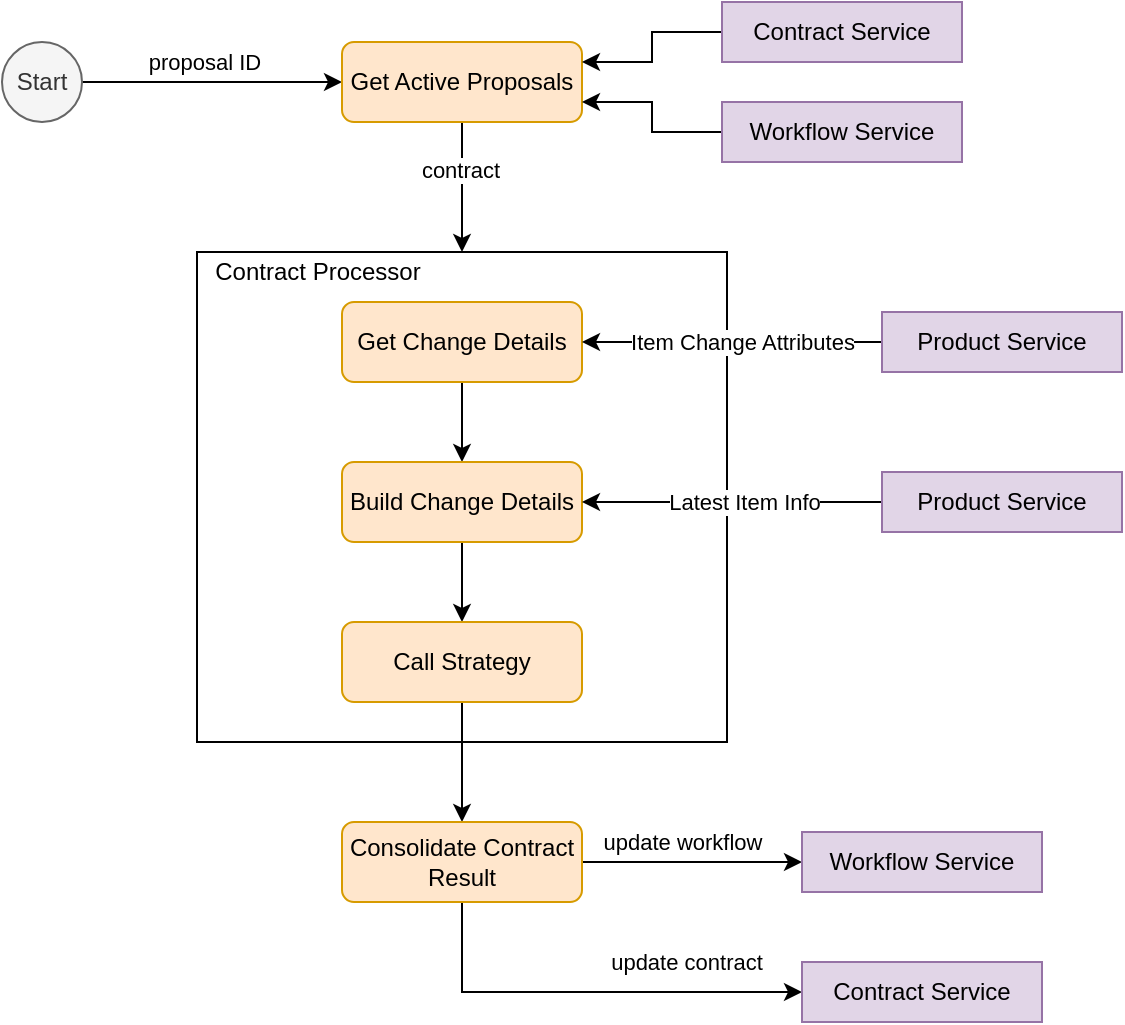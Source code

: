 <mxfile version="14.9.0" type="github">
  <diagram id="KX9cV-MlKl8TlEkXdfTV" name="Page-1">
    <mxGraphModel dx="948" dy="588" grid="1" gridSize="10" guides="1" tooltips="1" connect="1" arrows="1" fold="1" page="1" pageScale="1" pageWidth="827" pageHeight="1169" math="0" shadow="0">
      <root>
        <mxCell id="0" />
        <mxCell id="1" parent="0" />
        <mxCell id="Qe1qh0-NkXsi1-zfPD02-35" value="" style="rounded=0;whiteSpace=wrap;html=1;" vertex="1" parent="1">
          <mxGeometry x="177.5" y="185" width="265" height="245" as="geometry" />
        </mxCell>
        <mxCell id="Qe1qh0-NkXsi1-zfPD02-2" style="edgeStyle=orthogonalEdgeStyle;rounded=0;orthogonalLoop=1;jettySize=auto;html=1;entryX=0;entryY=0.5;entryDx=0;entryDy=0;" edge="1" parent="1" source="Qe1qh0-NkXsi1-zfPD02-1" target="Qe1qh0-NkXsi1-zfPD02-3">
          <mxGeometry relative="1" as="geometry">
            <mxPoint x="240" y="100" as="targetPoint" />
          </mxGeometry>
        </mxCell>
        <mxCell id="Qe1qh0-NkXsi1-zfPD02-4" value="proposal ID" style="edgeLabel;html=1;align=center;verticalAlign=middle;resizable=0;points=[];" vertex="1" connectable="0" parent="Qe1qh0-NkXsi1-zfPD02-2">
          <mxGeometry x="-0.272" relative="1" as="geometry">
            <mxPoint x="13" y="-10" as="offset" />
          </mxGeometry>
        </mxCell>
        <mxCell id="Qe1qh0-NkXsi1-zfPD02-1" value="Start" style="ellipse;whiteSpace=wrap;html=1;aspect=fixed;fillColor=#f5f5f5;strokeColor=#666666;fontColor=#333333;" vertex="1" parent="1">
          <mxGeometry x="80" y="80" width="40" height="40" as="geometry" />
        </mxCell>
        <mxCell id="Qe1qh0-NkXsi1-zfPD02-19" style="edgeStyle=orthogonalEdgeStyle;rounded=0;orthogonalLoop=1;jettySize=auto;html=1;entryX=0.5;entryY=0;entryDx=0;entryDy=0;" edge="1" parent="1" source="Qe1qh0-NkXsi1-zfPD02-3" target="Qe1qh0-NkXsi1-zfPD02-35">
          <mxGeometry relative="1" as="geometry" />
        </mxCell>
        <mxCell id="Qe1qh0-NkXsi1-zfPD02-34" value="contract" style="edgeLabel;html=1;align=center;verticalAlign=middle;resizable=0;points=[];" vertex="1" connectable="0" parent="Qe1qh0-NkXsi1-zfPD02-19">
          <mxGeometry x="-0.283" y="-1" relative="1" as="geometry">
            <mxPoint as="offset" />
          </mxGeometry>
        </mxCell>
        <mxCell id="Qe1qh0-NkXsi1-zfPD02-3" value="Get Active Proposals" style="rounded=1;whiteSpace=wrap;html=1;fillColor=#ffe6cc;strokeColor=#d79b00;" vertex="1" parent="1">
          <mxGeometry x="250" y="80" width="120" height="40" as="geometry" />
        </mxCell>
        <mxCell id="Qe1qh0-NkXsi1-zfPD02-7" style="edgeStyle=orthogonalEdgeStyle;rounded=0;orthogonalLoop=1;jettySize=auto;html=1;entryX=1;entryY=0.25;entryDx=0;entryDy=0;" edge="1" parent="1" source="Qe1qh0-NkXsi1-zfPD02-6" target="Qe1qh0-NkXsi1-zfPD02-3">
          <mxGeometry relative="1" as="geometry" />
        </mxCell>
        <mxCell id="Qe1qh0-NkXsi1-zfPD02-6" value="Contract Service" style="rounded=0;whiteSpace=wrap;html=1;fillColor=#e1d5e7;strokeColor=#9673a6;" vertex="1" parent="1">
          <mxGeometry x="440" y="60" width="120" height="30" as="geometry" />
        </mxCell>
        <mxCell id="Qe1qh0-NkXsi1-zfPD02-9" style="edgeStyle=orthogonalEdgeStyle;rounded=0;orthogonalLoop=1;jettySize=auto;html=1;entryX=1;entryY=0.75;entryDx=0;entryDy=0;" edge="1" parent="1" source="Qe1qh0-NkXsi1-zfPD02-8" target="Qe1qh0-NkXsi1-zfPD02-3">
          <mxGeometry relative="1" as="geometry" />
        </mxCell>
        <mxCell id="Qe1qh0-NkXsi1-zfPD02-8" value="Workflow Service" style="rounded=0;whiteSpace=wrap;html=1;fillColor=#e1d5e7;strokeColor=#9673a6;" vertex="1" parent="1">
          <mxGeometry x="440" y="110" width="120" height="30" as="geometry" />
        </mxCell>
        <mxCell id="Qe1qh0-NkXsi1-zfPD02-23" style="edgeStyle=orthogonalEdgeStyle;rounded=0;orthogonalLoop=1;jettySize=auto;html=1;entryX=0.5;entryY=0;entryDx=0;entryDy=0;" edge="1" parent="1" source="Qe1qh0-NkXsi1-zfPD02-18" target="Qe1qh0-NkXsi1-zfPD02-22">
          <mxGeometry relative="1" as="geometry" />
        </mxCell>
        <mxCell id="Qe1qh0-NkXsi1-zfPD02-18" value="Get Change Details" style="rounded=1;whiteSpace=wrap;html=1;fillColor=#ffe6cc;strokeColor=#d79b00;" vertex="1" parent="1">
          <mxGeometry x="250" y="210" width="120" height="40" as="geometry" />
        </mxCell>
        <mxCell id="Qe1qh0-NkXsi1-zfPD02-21" style="edgeStyle=orthogonalEdgeStyle;rounded=0;orthogonalLoop=1;jettySize=auto;html=1;entryX=1;entryY=0.5;entryDx=0;entryDy=0;" edge="1" parent="1" source="Qe1qh0-NkXsi1-zfPD02-20" target="Qe1qh0-NkXsi1-zfPD02-18">
          <mxGeometry relative="1" as="geometry">
            <mxPoint x="370" y="240" as="targetPoint" />
          </mxGeometry>
        </mxCell>
        <mxCell id="Qe1qh0-NkXsi1-zfPD02-24" value="Item Change Attributes" style="edgeLabel;html=1;align=center;verticalAlign=middle;resizable=0;points=[];" vertex="1" connectable="0" parent="Qe1qh0-NkXsi1-zfPD02-21">
          <mxGeometry x="-0.151" y="-1" relative="1" as="geometry">
            <mxPoint x="-7" y="1" as="offset" />
          </mxGeometry>
        </mxCell>
        <mxCell id="Qe1qh0-NkXsi1-zfPD02-20" value="Product Service" style="rounded=0;whiteSpace=wrap;html=1;fillColor=#e1d5e7;strokeColor=#9673a6;" vertex="1" parent="1">
          <mxGeometry x="520" y="215" width="120" height="30" as="geometry" />
        </mxCell>
        <mxCell id="Qe1qh0-NkXsi1-zfPD02-31" style="edgeStyle=orthogonalEdgeStyle;rounded=0;orthogonalLoop=1;jettySize=auto;html=1;entryX=0.5;entryY=0;entryDx=0;entryDy=0;" edge="1" parent="1" source="Qe1qh0-NkXsi1-zfPD02-22" target="Qe1qh0-NkXsi1-zfPD02-30">
          <mxGeometry relative="1" as="geometry" />
        </mxCell>
        <mxCell id="Qe1qh0-NkXsi1-zfPD02-22" value="Build Change Details" style="rounded=1;whiteSpace=wrap;html=1;fillColor=#ffe6cc;strokeColor=#d79b00;" vertex="1" parent="1">
          <mxGeometry x="250" y="290" width="120" height="40" as="geometry" />
        </mxCell>
        <mxCell id="Qe1qh0-NkXsi1-zfPD02-27" style="edgeStyle=orthogonalEdgeStyle;rounded=0;orthogonalLoop=1;jettySize=auto;html=1;entryX=1;entryY=0.5;entryDx=0;entryDy=0;" edge="1" parent="1" source="Qe1qh0-NkXsi1-zfPD02-26" target="Qe1qh0-NkXsi1-zfPD02-22">
          <mxGeometry relative="1" as="geometry" />
        </mxCell>
        <mxCell id="Qe1qh0-NkXsi1-zfPD02-28" value="Latest Item Info" style="edgeLabel;html=1;align=center;verticalAlign=middle;resizable=0;points=[];" vertex="1" connectable="0" parent="Qe1qh0-NkXsi1-zfPD02-27">
          <mxGeometry x="0.236" y="-1" relative="1" as="geometry">
            <mxPoint x="23" y="1" as="offset" />
          </mxGeometry>
        </mxCell>
        <mxCell id="Qe1qh0-NkXsi1-zfPD02-26" value="Product Service" style="rounded=0;whiteSpace=wrap;html=1;fillColor=#e1d5e7;strokeColor=#9673a6;" vertex="1" parent="1">
          <mxGeometry x="520" y="295" width="120" height="30" as="geometry" />
        </mxCell>
        <mxCell id="Qe1qh0-NkXsi1-zfPD02-33" style="edgeStyle=orthogonalEdgeStyle;rounded=0;orthogonalLoop=1;jettySize=auto;html=1;entryX=0.5;entryY=0;entryDx=0;entryDy=0;" edge="1" parent="1" source="Qe1qh0-NkXsi1-zfPD02-30" target="Qe1qh0-NkXsi1-zfPD02-32">
          <mxGeometry relative="1" as="geometry" />
        </mxCell>
        <mxCell id="Qe1qh0-NkXsi1-zfPD02-30" value="Call Strategy" style="rounded=1;whiteSpace=wrap;html=1;fillColor=#ffe6cc;strokeColor=#d79b00;" vertex="1" parent="1">
          <mxGeometry x="250" y="370" width="120" height="40" as="geometry" />
        </mxCell>
        <mxCell id="Qe1qh0-NkXsi1-zfPD02-39" style="edgeStyle=orthogonalEdgeStyle;rounded=0;orthogonalLoop=1;jettySize=auto;html=1;entryX=0;entryY=0.5;entryDx=0;entryDy=0;" edge="1" parent="1" source="Qe1qh0-NkXsi1-zfPD02-32" target="Qe1qh0-NkXsi1-zfPD02-38">
          <mxGeometry relative="1" as="geometry" />
        </mxCell>
        <mxCell id="Qe1qh0-NkXsi1-zfPD02-40" value="update workflow" style="edgeLabel;html=1;align=center;verticalAlign=middle;resizable=0;points=[];" vertex="1" connectable="0" parent="Qe1qh0-NkXsi1-zfPD02-39">
          <mxGeometry x="-0.2" relative="1" as="geometry">
            <mxPoint x="6" y="-10" as="offset" />
          </mxGeometry>
        </mxCell>
        <mxCell id="Qe1qh0-NkXsi1-zfPD02-42" style="edgeStyle=orthogonalEdgeStyle;rounded=0;orthogonalLoop=1;jettySize=auto;html=1;entryX=0;entryY=0.5;entryDx=0;entryDy=0;exitX=0.5;exitY=1;exitDx=0;exitDy=0;" edge="1" parent="1" source="Qe1qh0-NkXsi1-zfPD02-32" target="Qe1qh0-NkXsi1-zfPD02-41">
          <mxGeometry relative="1" as="geometry" />
        </mxCell>
        <mxCell id="Qe1qh0-NkXsi1-zfPD02-43" value="update contract" style="edgeLabel;html=1;align=center;verticalAlign=middle;resizable=0;points=[];" vertex="1" connectable="0" parent="Qe1qh0-NkXsi1-zfPD02-42">
          <mxGeometry x="0.454" y="1" relative="1" as="geometry">
            <mxPoint y="-14" as="offset" />
          </mxGeometry>
        </mxCell>
        <mxCell id="Qe1qh0-NkXsi1-zfPD02-32" value="Consolidate Contract Result" style="rounded=1;whiteSpace=wrap;html=1;fillColor=#ffe6cc;strokeColor=#d79b00;" vertex="1" parent="1">
          <mxGeometry x="250" y="470" width="120" height="40" as="geometry" />
        </mxCell>
        <mxCell id="Qe1qh0-NkXsi1-zfPD02-36" value="Contract Processor" style="text;html=1;strokeColor=none;fillColor=none;align=center;verticalAlign=middle;whiteSpace=wrap;rounded=0;" vertex="1" parent="1">
          <mxGeometry x="177.5" y="185" width="120" height="20" as="geometry" />
        </mxCell>
        <mxCell id="Qe1qh0-NkXsi1-zfPD02-38" value="Workflow Service" style="rounded=0;whiteSpace=wrap;html=1;fillColor=#e1d5e7;strokeColor=#9673a6;" vertex="1" parent="1">
          <mxGeometry x="480" y="475" width="120" height="30" as="geometry" />
        </mxCell>
        <mxCell id="Qe1qh0-NkXsi1-zfPD02-41" value="Contract Service" style="rounded=0;whiteSpace=wrap;html=1;fillColor=#e1d5e7;strokeColor=#9673a6;" vertex="1" parent="1">
          <mxGeometry x="480" y="540" width="120" height="30" as="geometry" />
        </mxCell>
      </root>
    </mxGraphModel>
  </diagram>
</mxfile>
